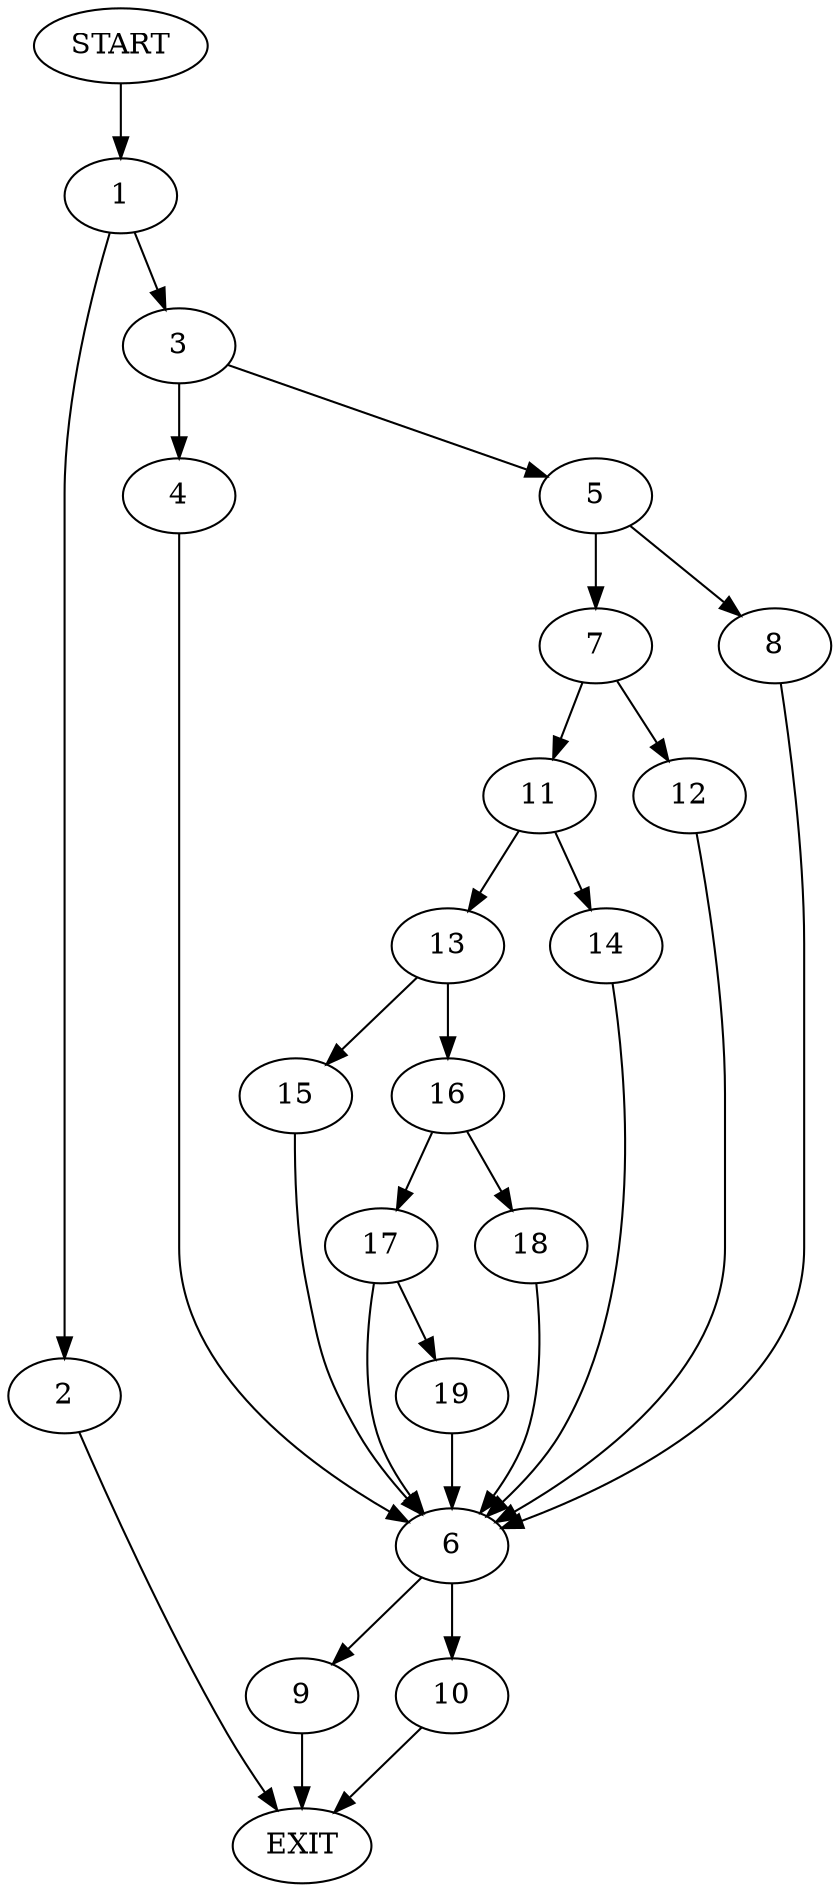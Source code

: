 digraph {
0 [label="START"]
20 [label="EXIT"]
0 -> 1
1 -> 2
1 -> 3
2 -> 20
3 -> 4
3 -> 5
4 -> 6
5 -> 7
5 -> 8
6 -> 9
6 -> 10
8 -> 6
7 -> 11
7 -> 12
11 -> 13
11 -> 14
12 -> 6
13 -> 15
13 -> 16
14 -> 6
16 -> 17
16 -> 18
15 -> 6
17 -> 6
17 -> 19
18 -> 6
19 -> 6
10 -> 20
9 -> 20
}
